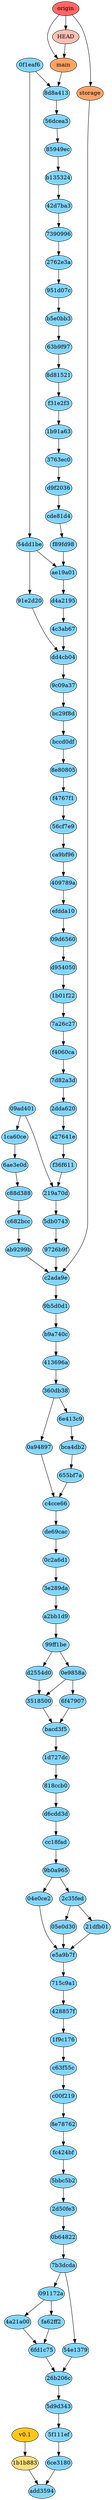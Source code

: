digraph auto {
	graph [bgcolor=transparent]
	node [fixedsize=true style=filled width=0.95]
	"04e0ce2cf11f1f6ba039eb71cb4e4a8d91a70978" [label="04e0ce2" fillcolor="#85d5fa"]
	"04e0ce2cf11f1f6ba039eb71cb4e4a8d91a70978" -> e5a9b7f2dd9cf1d7278a7dd8567de5a8be013147
	"05e0d3007ed92d11eef474657f2da43845ee71eb" [label="05e0d30" fillcolor="#85d5fa"]
	"05e0d3007ed92d11eef474657f2da43845ee71eb" -> e5a9b7f2dd9cf1d7278a7dd8567de5a8be013147
	"091172a680d0e2c01c296db72e9969b0876e2c21" [label="091172a" fillcolor="#85d5fa"]
	"091172a680d0e2c01c296db72e9969b0876e2c21" -> "4a21a00ededb9e96858d7d5f92693789ace7c7c3"
	"091172a680d0e2c01c296db72e9969b0876e2c21" -> fa62ff2d40d83516aa382fb0f8d0c98d04b80079
	"09ad4018e3ce0f795a71bb41976242a9999bbcad" [label="09ad401" fillcolor="#85d5fa"]
	"09ad4018e3ce0f795a71bb41976242a9999bbcad" -> "1ca60ce68b720ee0919fe989e2c19fb0305353f8"
	"09ad4018e3ce0f795a71bb41976242a9999bbcad" -> "219a70d71731c30374d14ee4b9b4a4f222d37611"
	"09d6560c251ad9c4f76438594ad0981bb0e71a4d" [label="09d6560" fillcolor="#85d5fa"]
	"09d6560c251ad9c4f76438594ad0981bb0e71a4d" -> d954050db3a45a5301b821c24ecd0111217620eb
	"0a9489700c3b98cc7d2faa7cc0869a6cf04033b0" [label="0a94897" fillcolor="#85d5fa"]
	"0a9489700c3b98cc7d2faa7cc0869a6cf04033b0" -> c4cce66de3796c1a164d270a58df3759dd70be30
	"0b648227f83112388f5463c698c1d6995a676840" [label="0b64822" fillcolor="#85d5fa"]
	"0b648227f83112388f5463c698c1d6995a676840" -> "7b3dcda5e26371d32425b690dfcc982da9e1e4b8"
	"0c2a6d1ac8e68dac3ab1affdd09d2ef4d0603a34" [label="0c2a6d1" fillcolor="#85d5fa"]
	"0c2a6d1ac8e68dac3ab1affdd09d2ef4d0603a34" -> "3e289da4696250803b160def9b28d845f0266a0d"
	"0e9858a157b2ae178cdce2c0eab9d6aa547eb37f" [label="0e9858a" fillcolor="#85d5fa"]
	"0e9858a157b2ae178cdce2c0eab9d6aa547eb37f" -> "35185009f073559654a94046c3cf1963d8882d21"
	"0e9858a157b2ae178cdce2c0eab9d6aa547eb37f" -> "6f4790779abb175049c177c61bbc09fd848716ea"
	"0f1eaf62bb3e1b66fd25d31fc0405a235cd46c10" [label="0f1eaf6" fillcolor="#85d5fa"]
	"0f1eaf62bb3e1b66fd25d31fc0405a235cd46c10" -> "54dd1be3872948a0e6cfbaa05cb6b008660ab0d8"
	"0f1eaf62bb3e1b66fd25d31fc0405a235cd46c10" -> "8d8a413341e75c3f2c2ad786eab92fdb4dae647e"
	"1b01f222d42212698a9d52c0d4f04c917fd38b94" [label="1b01f22" fillcolor="#85d5fa"]
	"1b01f222d42212698a9d52c0d4f04c917fd38b94" -> "7a26c27e169aca7917b1da465099c591a0e4a586"
	"1b91a63f822a7da9385af2f73b96595a63513d98" [label="1b91a63" fillcolor="#85d5fa"]
	"1b91a63f822a7da9385af2f73b96595a63513d98" -> "3763ec0ebb462a2c4b341c57cbbf6e8732a31552"
	"1ca60ce68b720ee0919fe989e2c19fb0305353f8" [label="1ca60ce" fillcolor="#85d5fa"]
	"1ca60ce68b720ee0919fe989e2c19fb0305353f8" -> "6ae3e0de99dc566508efdd84402e512d325e3d87"
	"1d727dc012361a64ab4bb3d2b192a69d63561c9c" [label="1d727dc" fillcolor="#85d5fa"]
	"1d727dc012361a64ab4bb3d2b192a69d63561c9c" -> "818ccb06e4cb9072d24963edf8f9be2441c464e3"
	"1f9c176c8f25abb5fecd5cc1f8cbcf4d674377ad" [label="1f9c176" fillcolor="#85d5fa"]
	"1f9c176c8f25abb5fecd5cc1f8cbcf4d674377ad" -> c63f55c6458c373527c7a2e1c4f51cc3c738287f
	"219a70d71731c30374d14ee4b9b4a4f222d37611" [label="219a70d" fillcolor="#85d5fa"]
	"219a70d71731c30374d14ee4b9b4a4f222d37611" -> "5db07430bcde2a575a6981eb109a1f833d518473"
	"21dfb0190a3af204dcb6e1df3118b0948b47c34b" [label="21dfb01" fillcolor="#85d5fa"]
	"21dfb0190a3af204dcb6e1df3118b0948b47c34b" -> e5a9b7f2dd9cf1d7278a7dd8567de5a8be013147
	"26b206c1bbb5ad9fe867d983d6d3ca71751b99a3" [label="26b206c" fillcolor="#85d5fa"]
	"26b206c1bbb5ad9fe867d983d6d3ca71751b99a3" -> "5d9d343861157f9745dba7a3a112b82c9ffacc9e"
	"2762e3a487d8d29670eaa40280e9450a627e512b" [label="2762e3a" fillcolor="#85d5fa"]
	"2762e3a487d8d29670eaa40280e9450a627e512b" -> "951d07c960d5c4daf841a38d98a24a7607a7b718"
	"2c35fed4defed4d2a1377e79c98f061a5be5165b" [label="2c35fed" fillcolor="#85d5fa"]
	"2c35fed4defed4d2a1377e79c98f061a5be5165b" -> "21dfb0190a3af204dcb6e1df3118b0948b47c34b"
	"2c35fed4defed4d2a1377e79c98f061a5be5165b" -> "05e0d3007ed92d11eef474657f2da43845ee71eb"
	"2d50fe371b5a75c102f267ca5490f5a71dc0c02d" [label="2d50fe3" fillcolor="#85d5fa"]
	"2d50fe371b5a75c102f267ca5490f5a71dc0c02d" -> "0b648227f83112388f5463c698c1d6995a676840"
	"2dda6203288262f27320cfa954e7b69d7669484c" [label="2dda620" fillcolor="#85d5fa"]
	"2dda6203288262f27320cfa954e7b69d7669484c" -> a27641e3b2aa2265220ead5f6173bef34a956229
	"35185009f073559654a94046c3cf1963d8882d21" [label=3518500 fillcolor="#85d5fa"]
	"35185009f073559654a94046c3cf1963d8882d21" -> bacd3f556a2318cdb35cc5a9d046b5500aaec8cd
	"360db384687841ac76dcfce02d44af23f318d355" [label="360db38" fillcolor="#85d5fa"]
	"360db384687841ac76dcfce02d44af23f318d355" -> "0a9489700c3b98cc7d2faa7cc0869a6cf04033b0"
	"360db384687841ac76dcfce02d44af23f318d355" -> "6e413c9c2db4183c50e3f729123ea381dad0c3e3"
	"3763ec0ebb462a2c4b341c57cbbf6e8732a31552" [label="3763ec0" fillcolor="#85d5fa"]
	"3763ec0ebb462a2c4b341c57cbbf6e8732a31552" -> d9f20360c80a595bb15faedcfc1af6145c869844
	"3e289da4696250803b160def9b28d845f0266a0d" [label="3e289da" fillcolor="#85d5fa"]
	"3e289da4696250803b160def9b28d845f0266a0d" -> a2bb1d921c1eb7a26c5278a35a9ba441267638f0
	"409789acf9af0eab54359e75b2c112f45db504c9" [label="409789a" fillcolor="#85d5fa"]
	"409789acf9af0eab54359e75b2c112f45db504c9" -> efdda10339aec11099962cd8db033a86a8869459
	"413696a7e032974278f30420da63a0d0bab975fa" [label="413696a" fillcolor="#85d5fa"]
	"413696a7e032974278f30420da63a0d0bab975fa" -> "360db384687841ac76dcfce02d44af23f318d355"
	"428857f0274df66fe7851b890c1109e68f664bd9" [label="428857f" fillcolor="#85d5fa"]
	"428857f0274df66fe7851b890c1109e68f664bd9" -> "1f9c176c8f25abb5fecd5cc1f8cbcf4d674377ad"
	"42d7ba3e35a2a1f264e5894349462a4282d25747" [label="42d7ba3" fillcolor="#85d5fa"]
	"42d7ba3e35a2a1f264e5894349462a4282d25747" -> "7390996c9a8cc53b959cbe256e035f44b5329f9c"
	"4a21a00ededb9e96858d7d5f92693789ace7c7c3" [label="4a21a00" fillcolor="#85d5fa"]
	"4a21a00ededb9e96858d7d5f92693789ace7c7c3" -> "6fd1c754d47dcce222156a265bf6c405420f11c8"
	"4c3ab67649732a3e1f8bffe15df44ff67f460df5" [label="4c3ab67" fillcolor="#85d5fa"]
	"4c3ab67649732a3e1f8bffe15df44ff67f460df5" -> dd4cb04c5d5b29c29cd4735a134b9d637e11fd52
	"54dd1be3872948a0e6cfbaa05cb6b008660ab0d8" [label="54dd1be" fillcolor="#85d5fa"]
	"54dd1be3872948a0e6cfbaa05cb6b008660ab0d8" -> "91e2d20bf583ad3656f27b30e07d1ef15cfd89e7"
	"54dd1be3872948a0e6cfbaa05cb6b008660ab0d8" -> ae19a01fe21c0923bee946967b11d577b4d4b6a7
	"54e13795470ccfeb9c752ee78ef802fd5157e930" [label="54e1379" fillcolor="#85d5fa"]
	"54e13795470ccfeb9c752ee78ef802fd5157e930" -> "26b206c1bbb5ad9fe867d983d6d3ca71751b99a3"
	"56cf7e9658978510b24a475853bce21741063485" [label="56cf7e9" fillcolor="#85d5fa"]
	"56cf7e9658978510b24a475853bce21741063485" -> ca9bf967072ef1bafab6e8fecb6190fb5a905b13
	"56dcea3ee92dd42e66e73218c2bd258fd61ebe3f" [label="56dcea3" fillcolor="#85d5fa"]
	"56dcea3ee92dd42e66e73218c2bd258fd61ebe3f" -> "85949ecc1b68c6f38d7e337ff100230ebfa93a7f"
	"5bbc5b259fd976fc2d959d2f99c741fdb2f6bc9a" [label="5bbc5b2" fillcolor="#85d5fa"]
	"5bbc5b259fd976fc2d959d2f99c741fdb2f6bc9a" -> "2d50fe371b5a75c102f267ca5490f5a71dc0c02d"
	"5d9d343861157f9745dba7a3a112b82c9ffacc9e" [label="5d9d343" fillcolor="#85d5fa"]
	"5d9d343861157f9745dba7a3a112b82c9ffacc9e" -> "5f111eff2bc90529de273ae280b487137f42fda6"
	"5db07430bcde2a575a6981eb109a1f833d518473" [label="5db0743" fillcolor="#85d5fa"]
	"5db07430bcde2a575a6981eb109a1f833d518473" -> "9726b9fc8745b94f390878172ef173ed7707285e"
	"5f111eff2bc90529de273ae280b487137f42fda6" [label="5f111ef" fillcolor="#85d5fa"]
	"5f111eff2bc90529de273ae280b487137f42fda6" -> "6ce3180c654a2d69d7e48aba1445629ee9a7876c"
	"63b9f97cf608d5537295afdc211ef5b2caad9afc" [label="63b9f97" fillcolor="#85d5fa"]
	"63b9f97cf608d5537295afdc211ef5b2caad9afc" -> "8d8152151846b2ed00576295dba04a95b6bcd3d3"
	"655bf7a30f7f54634dea511fda8d0eb554c808ae" [label="655bf7a" fillcolor="#85d5fa"]
	"655bf7a30f7f54634dea511fda8d0eb554c808ae" -> c4cce66de3796c1a164d270a58df3759dd70be30
	"6ae3e0de99dc566508efdd84402e512d325e3d87" [label="6ae3e0d" fillcolor="#85d5fa"]
	"6ae3e0de99dc566508efdd84402e512d325e3d87" -> c88d38850633c4ccc1f991674f7cb96de9ee9b4b
	"6ce3180c654a2d69d7e48aba1445629ee9a7876c" [label="6ce3180" fillcolor="#85d5fa"]
	"6ce3180c654a2d69d7e48aba1445629ee9a7876c" -> add359463c4e42f2fd2eea43ed29e9c5c1ec4874
	"6e413c9c2db4183c50e3f729123ea381dad0c3e3" [label="6e413c9" fillcolor="#85d5fa"]
	"6e413c9c2db4183c50e3f729123ea381dad0c3e3" -> bca4db2fd17c8499bad30db35aa0f2aacb1a7062
	"6f4790779abb175049c177c61bbc09fd848716ea" [label="6f47907" fillcolor="#85d5fa"]
	"6f4790779abb175049c177c61bbc09fd848716ea" -> bacd3f556a2318cdb35cc5a9d046b5500aaec8cd
	"6fd1c754d47dcce222156a265bf6c405420f11c8" [label="6fd1c75" fillcolor="#85d5fa"]
	"6fd1c754d47dcce222156a265bf6c405420f11c8" -> "26b206c1bbb5ad9fe867d983d6d3ca71751b99a3"
	"715c9a16d6d046de3d43f5d1f05b2ea3fbaea344" [label="715c9a1" fillcolor="#85d5fa"]
	"715c9a16d6d046de3d43f5d1f05b2ea3fbaea344" -> "428857f0274df66fe7851b890c1109e68f664bd9"
	"7390996c9a8cc53b959cbe256e035f44b5329f9c" [label=7390996 fillcolor="#85d5fa"]
	"7390996c9a8cc53b959cbe256e035f44b5329f9c" -> "2762e3a487d8d29670eaa40280e9450a627e512b"
	"7a26c27e169aca7917b1da465099c591a0e4a586" [label="7a26c27" fillcolor="#85d5fa"]
	"7a26c27e169aca7917b1da465099c591a0e4a586" -> f4060cac66a8632565c9b3a6690360615f166034
	"7b3dcda5e26371d32425b690dfcc982da9e1e4b8" [label="7b3dcda" fillcolor="#85d5fa"]
	"7b3dcda5e26371d32425b690dfcc982da9e1e4b8" -> "54e13795470ccfeb9c752ee78ef802fd5157e930"
	"7b3dcda5e26371d32425b690dfcc982da9e1e4b8" -> "091172a680d0e2c01c296db72e9969b0876e2c21"
	"7d82a3d3bf01f100197f6ea03978f0ec132065d6" [label="7d82a3d" fillcolor="#85d5fa"]
	"7d82a3d3bf01f100197f6ea03978f0ec132065d6" -> "2dda6203288262f27320cfa954e7b69d7669484c"
	"818ccb06e4cb9072d24963edf8f9be2441c464e3" [label="818ccb0" fillcolor="#85d5fa"]
	"818ccb06e4cb9072d24963edf8f9be2441c464e3" -> d6cdd3deb0a1789229fd813556d3892b7ff9a6c2
	"85949ecc1b68c6f38d7e337ff100230ebfa93a7f" [label="85949ec" fillcolor="#85d5fa"]
	"85949ecc1b68c6f38d7e337ff100230ebfa93a7f" -> b13532450859cc841f863a5a04c909cb654e149a
	"8d8152151846b2ed00576295dba04a95b6bcd3d3" [label="8d81521" fillcolor="#85d5fa"]
	"8d8152151846b2ed00576295dba04a95b6bcd3d3" -> f31e2f33285ba9a4f54035c06f0bcd95c3580b1e
	"8d8a413341e75c3f2c2ad786eab92fdb4dae647e" [label="8d8a413" fillcolor="#85d5fa"]
	"8d8a413341e75c3f2c2ad786eab92fdb4dae647e" -> "56dcea3ee92dd42e66e73218c2bd258fd61ebe3f"
	"8e787622b381d99beae2f91ba5403b242935cbb5" [label="8e78762" fillcolor="#85d5fa"]
	"8e787622b381d99beae2f91ba5403b242935cbb5" -> fc424bfd11ed66e7b89594012e09126cbe18a75a
	"8e80805e61dba428ee3e9eea948a72c84d485c7b" [label="8e80805" fillcolor="#85d5fa"]
	"8e80805e61dba428ee3e9eea948a72c84d485c7b" -> f4767f17987ce20d1337f4508129238d72bda8c8
	"91e2d20bf583ad3656f27b30e07d1ef15cfd89e7" [label="91e2d20" fillcolor="#85d5fa"]
	"91e2d20bf583ad3656f27b30e07d1ef15cfd89e7" -> dd4cb04c5d5b29c29cd4735a134b9d637e11fd52
	"951d07c960d5c4daf841a38d98a24a7607a7b718" [label="951d07c" fillcolor="#85d5fa"]
	"951d07c960d5c4daf841a38d98a24a7607a7b718" -> b5e0bb3c23334467a3206493ca1a2eccfcdb2969
	"9726b9fc8745b94f390878172ef173ed7707285e" [label="9726b9f" fillcolor="#85d5fa"]
	"9726b9fc8745b94f390878172ef173ed7707285e" -> c2ada9e5830c6e5284021df5f48c935980f8acbd
	"99ff1becaf7472f6f8fd15cdad0899766e3f98ad" [label="99ff1be" fillcolor="#85d5fa"]
	"99ff1becaf7472f6f8fd15cdad0899766e3f98ad" -> "0e9858a157b2ae178cdce2c0eab9d6aa547eb37f"
	"99ff1becaf7472f6f8fd15cdad0899766e3f98ad" -> d2554d0730cb318c1834f5172474671ec76b7416
	"9b0a9653a440301eb9d06f1476245654e55fd355" [label="9b0a965" fillcolor="#85d5fa"]
	"9b0a9653a440301eb9d06f1476245654e55fd355" -> "2c35fed4defed4d2a1377e79c98f061a5be5165b"
	"9b0a9653a440301eb9d06f1476245654e55fd355" -> "04e0ce2cf11f1f6ba039eb71cb4e4a8d91a70978"
	"9b5d0d1015d21f7123b9bcd3302331569b22b2ef" [label="9b5d0d1" fillcolor="#85d5fa"]
	"9b5d0d1015d21f7123b9bcd3302331569b22b2ef" -> b9a740c8ae33b19dc87ead5c27c80f02320949b3
	"9c09a37f36d2815d0234bcafb401adb543ae9c79" [label="9c09a37" fillcolor="#85d5fa"]
	"9c09a37f36d2815d0234bcafb401adb543ae9c79" -> bc29f8d08922749e178133d06947237d77d20a88
	a27641e3b2aa2265220ead5f6173bef34a956229 [label=a27641e fillcolor="#85d5fa"]
	a27641e3b2aa2265220ead5f6173bef34a956229 -> f36f611c57a13906574fd9760bcf67b10e34e29e
	a2bb1d921c1eb7a26c5278a35a9ba441267638f0 [label=a2bb1d9 fillcolor="#85d5fa"]
	a2bb1d921c1eb7a26c5278a35a9ba441267638f0 -> "99ff1becaf7472f6f8fd15cdad0899766e3f98ad"
	ab9299bab8c1da68ff00c6c186dbf8bf06bca10d [label=ab9299b fillcolor="#85d5fa"]
	ab9299bab8c1da68ff00c6c186dbf8bf06bca10d -> c2ada9e5830c6e5284021df5f48c935980f8acbd
	add359463c4e42f2fd2eea43ed29e9c5c1ec4874 [label=add3594 fillcolor="#85d5fa"]
	ae19a01fe21c0923bee946967b11d577b4d4b6a7 [label=ae19a01 fillcolor="#85d5fa"]
	ae19a01fe21c0923bee946967b11d577b4d4b6a7 -> d4a2195a4b1f983e236c3dc9ceaf1be40d524cdd
	b13532450859cc841f863a5a04c909cb654e149a [label=b135324 fillcolor="#85d5fa"]
	b13532450859cc841f863a5a04c909cb654e149a -> "42d7ba3e35a2a1f264e5894349462a4282d25747"
	b5e0bb3c23334467a3206493ca1a2eccfcdb2969 [label=b5e0bb3 fillcolor="#85d5fa"]
	b5e0bb3c23334467a3206493ca1a2eccfcdb2969 -> "63b9f97cf608d5537295afdc211ef5b2caad9afc"
	b9a740c8ae33b19dc87ead5c27c80f02320949b3 [label=b9a740c fillcolor="#85d5fa"]
	b9a740c8ae33b19dc87ead5c27c80f02320949b3 -> "413696a7e032974278f30420da63a0d0bab975fa"
	bacd3f556a2318cdb35cc5a9d046b5500aaec8cd [label=bacd3f5 fillcolor="#85d5fa"]
	bacd3f556a2318cdb35cc5a9d046b5500aaec8cd -> "1d727dc012361a64ab4bb3d2b192a69d63561c9c"
	bc29f8d08922749e178133d06947237d77d20a88 [label=bc29f8d fillcolor="#85d5fa"]
	bc29f8d08922749e178133d06947237d77d20a88 -> bccd0dfeca16744034c30961f4744e9eaa6379e3
	bca4db2fd17c8499bad30db35aa0f2aacb1a7062 [label=bca4db2 fillcolor="#85d5fa"]
	bca4db2fd17c8499bad30db35aa0f2aacb1a7062 -> "655bf7a30f7f54634dea511fda8d0eb554c808ae"
	bccd0dfeca16744034c30961f4744e9eaa6379e3 [label=bccd0df fillcolor="#85d5fa"]
	bccd0dfeca16744034c30961f4744e9eaa6379e3 -> "8e80805e61dba428ee3e9eea948a72c84d485c7b"
	c00f219637e1e9d6ae59e7858331717dbffe3feb [label=c00f219 fillcolor="#85d5fa"]
	c00f219637e1e9d6ae59e7858331717dbffe3feb -> "8e787622b381d99beae2f91ba5403b242935cbb5"
	c2ada9e5830c6e5284021df5f48c935980f8acbd [label=c2ada9e fillcolor="#85d5fa"]
	c2ada9e5830c6e5284021df5f48c935980f8acbd -> "9b5d0d1015d21f7123b9bcd3302331569b22b2ef"
	c4cce66de3796c1a164d270a58df3759dd70be30 [label=c4cce66 fillcolor="#85d5fa"]
	c4cce66de3796c1a164d270a58df3759dd70be30 -> de69caccab3a6ba03b6bae6db62c37fbee895c7d
	c63f55c6458c373527c7a2e1c4f51cc3c738287f [label=c63f55c fillcolor="#85d5fa"]
	c63f55c6458c373527c7a2e1c4f51cc3c738287f -> c00f219637e1e9d6ae59e7858331717dbffe3feb
	c682bcce0c83d44f56e5390b7025551da3e2e0a6 [label=c682bcc fillcolor="#85d5fa"]
	c682bcce0c83d44f56e5390b7025551da3e2e0a6 -> ab9299bab8c1da68ff00c6c186dbf8bf06bca10d
	c88d38850633c4ccc1f991674f7cb96de9ee9b4b [label=c88d388 fillcolor="#85d5fa"]
	c88d38850633c4ccc1f991674f7cb96de9ee9b4b -> c682bcce0c83d44f56e5390b7025551da3e2e0a6
	ca9bf967072ef1bafab6e8fecb6190fb5a905b13 [label=ca9bf96 fillcolor="#85d5fa"]
	ca9bf967072ef1bafab6e8fecb6190fb5a905b13 -> "409789acf9af0eab54359e75b2c112f45db504c9"
	cc18fad4151010ed15ca71feed10db8ea2773f06 [label=cc18fad fillcolor="#85d5fa"]
	cc18fad4151010ed15ca71feed10db8ea2773f06 -> "9b0a9653a440301eb9d06f1476245654e55fd355"
	cde81d44a99b2770be78a013f34172880bbcb15f [label=cde81d4 fillcolor="#85d5fa"]
	cde81d44a99b2770be78a013f34172880bbcb15f -> f89fd985745900240f8db2de77da7658fd9bd0b7
	d2554d0730cb318c1834f5172474671ec76b7416 [label=d2554d0 fillcolor="#85d5fa"]
	d2554d0730cb318c1834f5172474671ec76b7416 -> "35185009f073559654a94046c3cf1963d8882d21"
	d4a2195a4b1f983e236c3dc9ceaf1be40d524cdd [label=d4a2195 fillcolor="#85d5fa"]
	d4a2195a4b1f983e236c3dc9ceaf1be40d524cdd -> "4c3ab67649732a3e1f8bffe15df44ff67f460df5"
	d6cdd3deb0a1789229fd813556d3892b7ff9a6c2 [label=d6cdd3d fillcolor="#85d5fa"]
	d6cdd3deb0a1789229fd813556d3892b7ff9a6c2 -> cc18fad4151010ed15ca71feed10db8ea2773f06
	d954050db3a45a5301b821c24ecd0111217620eb [label=d954050 fillcolor="#85d5fa"]
	d954050db3a45a5301b821c24ecd0111217620eb -> "1b01f222d42212698a9d52c0d4f04c917fd38b94"
	d9f20360c80a595bb15faedcfc1af6145c869844 [label=d9f2036 fillcolor="#85d5fa"]
	d9f20360c80a595bb15faedcfc1af6145c869844 -> cde81d44a99b2770be78a013f34172880bbcb15f
	dd4cb04c5d5b29c29cd4735a134b9d637e11fd52 [label=dd4cb04 fillcolor="#85d5fa"]
	dd4cb04c5d5b29c29cd4735a134b9d637e11fd52 -> "9c09a37f36d2815d0234bcafb401adb543ae9c79"
	de69caccab3a6ba03b6bae6db62c37fbee895c7d [label=de69cac fillcolor="#85d5fa"]
	de69caccab3a6ba03b6bae6db62c37fbee895c7d -> "0c2a6d1ac8e68dac3ab1affdd09d2ef4d0603a34"
	e5a9b7f2dd9cf1d7278a7dd8567de5a8be013147 [label=e5a9b7f fillcolor="#85d5fa"]
	e5a9b7f2dd9cf1d7278a7dd8567de5a8be013147 -> "715c9a16d6d046de3d43f5d1f05b2ea3fbaea344"
	efdda10339aec11099962cd8db033a86a8869459 [label=efdda10 fillcolor="#85d5fa"]
	efdda10339aec11099962cd8db033a86a8869459 -> "09d6560c251ad9c4f76438594ad0981bb0e71a4d"
	f31e2f33285ba9a4f54035c06f0bcd95c3580b1e [label=f31e2f3 fillcolor="#85d5fa"]
	f31e2f33285ba9a4f54035c06f0bcd95c3580b1e -> "1b91a63f822a7da9385af2f73b96595a63513d98"
	f36f611c57a13906574fd9760bcf67b10e34e29e [label=f36f611 fillcolor="#85d5fa"]
	f36f611c57a13906574fd9760bcf67b10e34e29e -> "219a70d71731c30374d14ee4b9b4a4f222d37611"
	f4060cac66a8632565c9b3a6690360615f166034 [label=f4060ca fillcolor="#85d5fa"]
	f4060cac66a8632565c9b3a6690360615f166034 -> "7d82a3d3bf01f100197f6ea03978f0ec132065d6"
	f4767f17987ce20d1337f4508129238d72bda8c8 [label=f4767f1 fillcolor="#85d5fa"]
	f4767f17987ce20d1337f4508129238d72bda8c8 -> "56cf7e9658978510b24a475853bce21741063485"
	f89fd985745900240f8db2de77da7658fd9bd0b7 [label=f89fd98 fillcolor="#85d5fa"]
	f89fd985745900240f8db2de77da7658fd9bd0b7 -> ae19a01fe21c0923bee946967b11d577b4d4b6a7
	fa62ff2d40d83516aa382fb0f8d0c98d04b80079 [label=fa62ff2 fillcolor="#85d5fa"]
	fa62ff2d40d83516aa382fb0f8d0c98d04b80079 -> "6fd1c754d47dcce222156a265bf6c405420f11c8"
	fc424bfd11ed66e7b89594012e09126cbe18a75a [label=fc424bf fillcolor="#85d5fa"]
	fc424bfd11ed66e7b89594012e09126cbe18a75a -> "5bbc5b259fd976fc2d959d2f99c741fdb2f6bc9a"
	"origin/main" [label=main fillcolor="#ffa366"]
	"origin/main" -> "8d8a413341e75c3f2c2ad786eab92fdb4dae647e"
	"origin/storage" [label=storage fillcolor="#ffa366"]
	"origin/storage" -> c2ada9e5830c6e5284021df5f48c935980f8acbd
	"origin/HEAD" [label=HEAD fillcolor="#ffbeb3"]
	"origin/HEAD" -> "origin/main"
	origin [label=origin fillcolor="#ff6666"]
	origin -> "origin/main"
	origin -> "origin/storage"
	origin -> "origin/HEAD"
	"1b1b8830f481541e02d40ba4b38af355ab12ad8b" [label="1b1b883" fillcolor="#ffdf80"]
	"1b1b8830f481541e02d40ba4b38af355ab12ad8b" -> add359463c4e42f2fd2eea43ed29e9c5c1ec4874
	"v0.1" [label="v0.1" fillcolor="#ffc61a"]
	"v0.1" -> "1b1b8830f481541e02d40ba4b38af355ab12ad8b"
}
